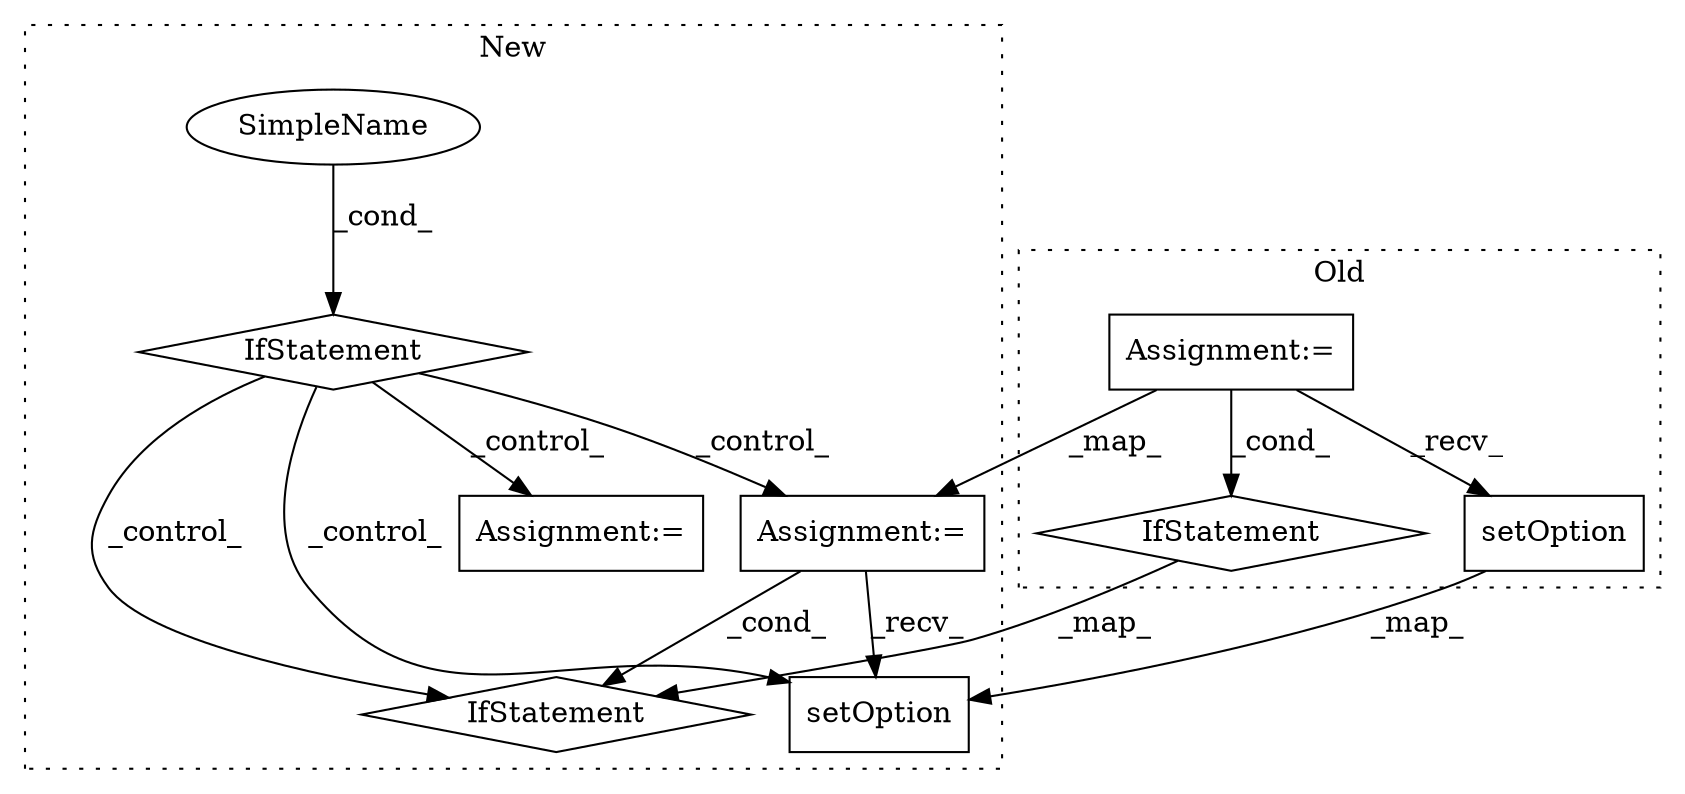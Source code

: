 digraph G {
subgraph cluster0 {
1 [label="setOption" a="32" s="18455,18502" l="10,1" shape="box"];
5 [label="Assignment:=" a="7" s="18342" l="1" shape="box"];
7 [label="IfStatement" a="25" s="18550,18565" l="4,2" shape="diamond"];
label = "Old";
style="dotted";
}
subgraph cluster1 {
2 [label="setOption" a="32" s="18566,18613" l="10,1" shape="box"];
3 [label="IfStatement" a="25" s="18384,18436" l="4,2" shape="diamond"];
4 [label="SimpleName" a="42" s="" l="" shape="ellipse"];
6 [label="Assignment:=" a="7" s="18449" l="1" shape="box"];
8 [label="IfStatement" a="25" s="18665,18680" l="4,2" shape="diamond"];
9 [label="Assignment:=" a="7" s="18852" l="1" shape="box"];
label = "New";
style="dotted";
}
1 -> 2 [label="_map_"];
3 -> 6 [label="_control_"];
3 -> 8 [label="_control_"];
3 -> 9 [label="_control_"];
3 -> 2 [label="_control_"];
4 -> 3 [label="_cond_"];
5 -> 7 [label="_cond_"];
5 -> 6 [label="_map_"];
5 -> 1 [label="_recv_"];
6 -> 2 [label="_recv_"];
6 -> 8 [label="_cond_"];
7 -> 8 [label="_map_"];
}